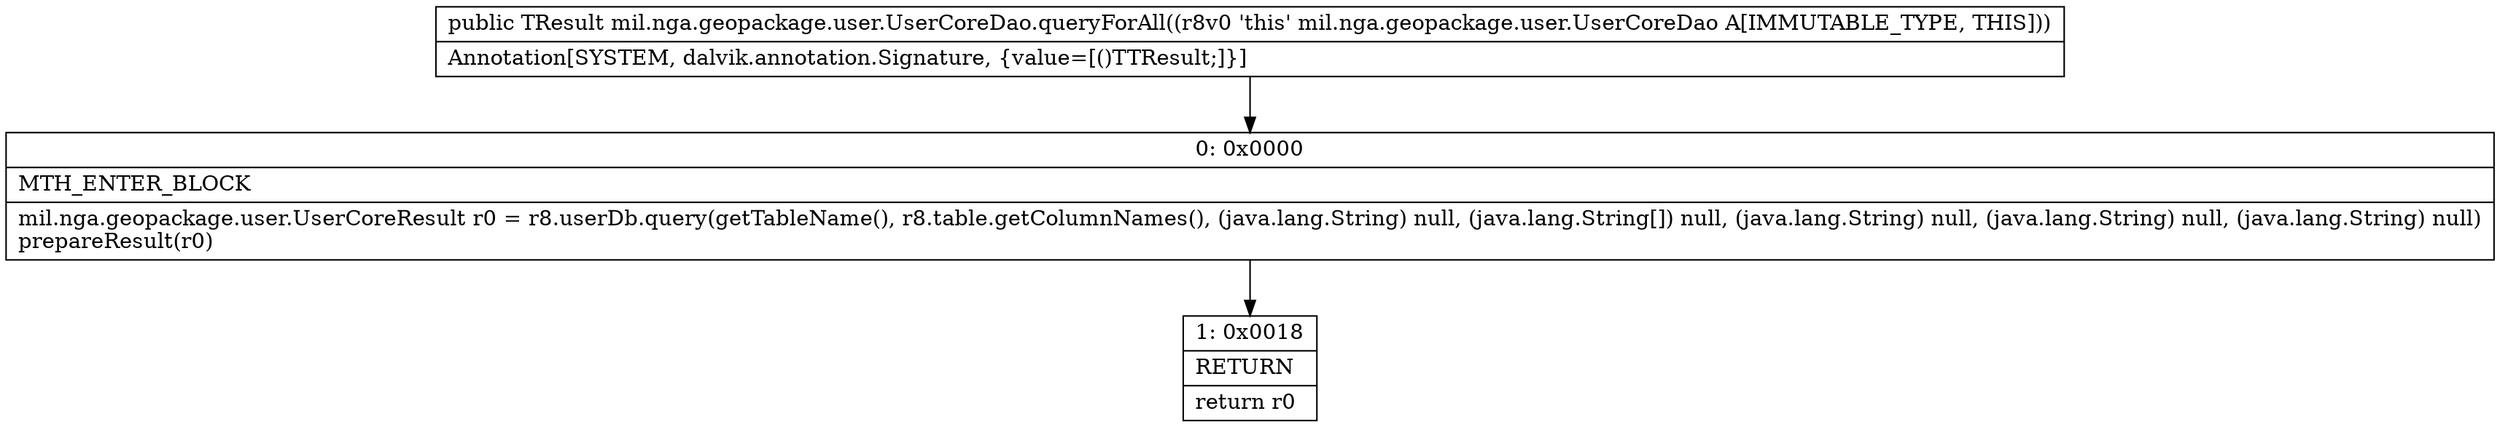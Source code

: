 digraph "CFG formil.nga.geopackage.user.UserCoreDao.queryForAll()Lmil\/nga\/geopackage\/user\/UserCoreResult;" {
Node_0 [shape=record,label="{0\:\ 0x0000|MTH_ENTER_BLOCK\l|mil.nga.geopackage.user.UserCoreResult r0 = r8.userDb.query(getTableName(), r8.table.getColumnNames(), (java.lang.String) null, (java.lang.String[]) null, (java.lang.String) null, (java.lang.String) null, (java.lang.String) null)\lprepareResult(r0)\l}"];
Node_1 [shape=record,label="{1\:\ 0x0018|RETURN\l|return r0\l}"];
MethodNode[shape=record,label="{public TResult mil.nga.geopackage.user.UserCoreDao.queryForAll((r8v0 'this' mil.nga.geopackage.user.UserCoreDao A[IMMUTABLE_TYPE, THIS]))  | Annotation[SYSTEM, dalvik.annotation.Signature, \{value=[()TTResult;]\}]\l}"];
MethodNode -> Node_0;
Node_0 -> Node_1;
}

